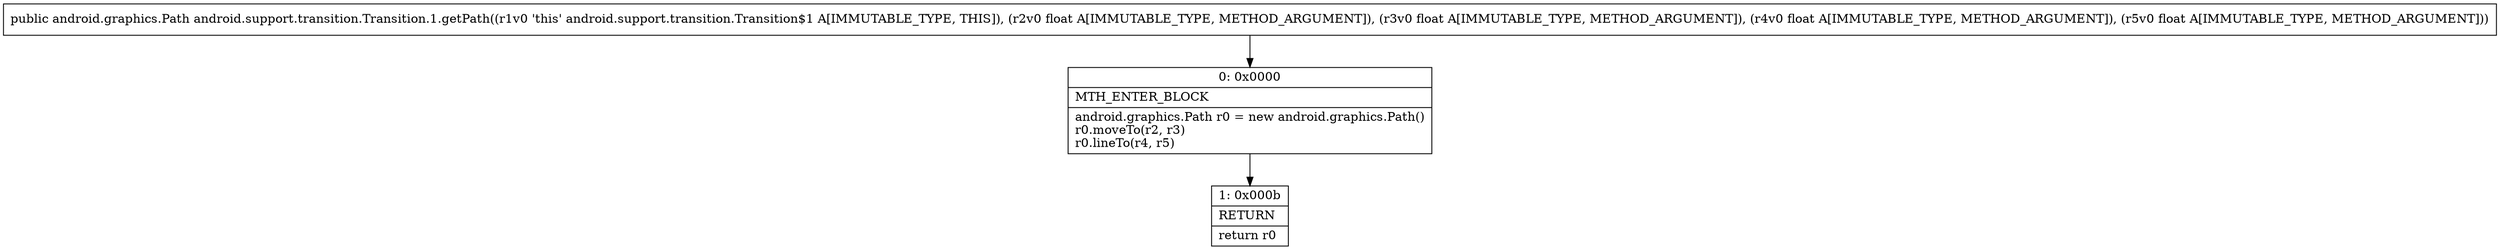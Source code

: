 digraph "CFG forandroid.support.transition.Transition.1.getPath(FFFF)Landroid\/graphics\/Path;" {
Node_0 [shape=record,label="{0\:\ 0x0000|MTH_ENTER_BLOCK\l|android.graphics.Path r0 = new android.graphics.Path()\lr0.moveTo(r2, r3)\lr0.lineTo(r4, r5)\l}"];
Node_1 [shape=record,label="{1\:\ 0x000b|RETURN\l|return r0\l}"];
MethodNode[shape=record,label="{public android.graphics.Path android.support.transition.Transition.1.getPath((r1v0 'this' android.support.transition.Transition$1 A[IMMUTABLE_TYPE, THIS]), (r2v0 float A[IMMUTABLE_TYPE, METHOD_ARGUMENT]), (r3v0 float A[IMMUTABLE_TYPE, METHOD_ARGUMENT]), (r4v0 float A[IMMUTABLE_TYPE, METHOD_ARGUMENT]), (r5v0 float A[IMMUTABLE_TYPE, METHOD_ARGUMENT])) }"];
MethodNode -> Node_0;
Node_0 -> Node_1;
}

